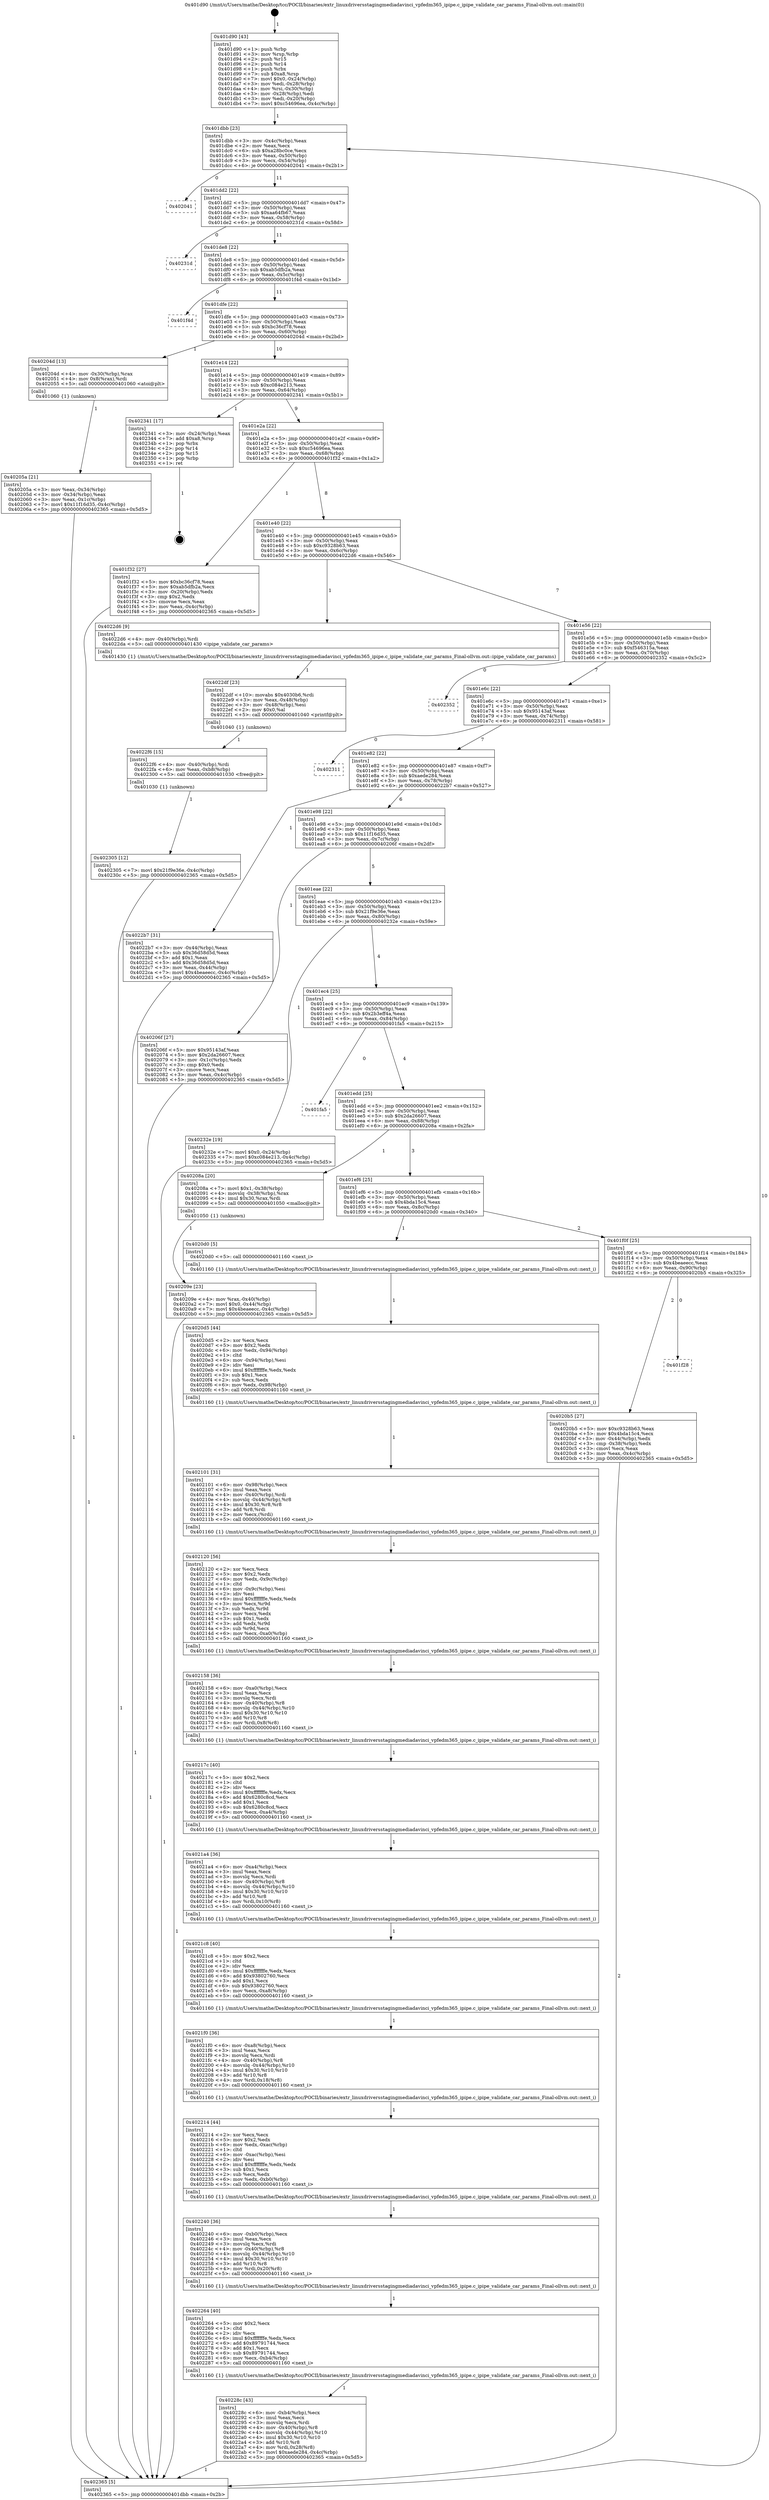 digraph "0x401d90" {
  label = "0x401d90 (/mnt/c/Users/mathe/Desktop/tcc/POCII/binaries/extr_linuxdriversstagingmediadavinci_vpfedm365_ipipe.c_ipipe_validate_car_params_Final-ollvm.out::main(0))"
  labelloc = "t"
  node[shape=record]

  Entry [label="",width=0.3,height=0.3,shape=circle,fillcolor=black,style=filled]
  "0x401dbb" [label="{
     0x401dbb [23]\l
     | [instrs]\l
     &nbsp;&nbsp;0x401dbb \<+3\>: mov -0x4c(%rbp),%eax\l
     &nbsp;&nbsp;0x401dbe \<+2\>: mov %eax,%ecx\l
     &nbsp;&nbsp;0x401dc0 \<+6\>: sub $0xa28bc0ce,%ecx\l
     &nbsp;&nbsp;0x401dc6 \<+3\>: mov %eax,-0x50(%rbp)\l
     &nbsp;&nbsp;0x401dc9 \<+3\>: mov %ecx,-0x54(%rbp)\l
     &nbsp;&nbsp;0x401dcc \<+6\>: je 0000000000402041 \<main+0x2b1\>\l
  }"]
  "0x402041" [label="{
     0x402041\l
  }", style=dashed]
  "0x401dd2" [label="{
     0x401dd2 [22]\l
     | [instrs]\l
     &nbsp;&nbsp;0x401dd2 \<+5\>: jmp 0000000000401dd7 \<main+0x47\>\l
     &nbsp;&nbsp;0x401dd7 \<+3\>: mov -0x50(%rbp),%eax\l
     &nbsp;&nbsp;0x401dda \<+5\>: sub $0xaa64fb67,%eax\l
     &nbsp;&nbsp;0x401ddf \<+3\>: mov %eax,-0x58(%rbp)\l
     &nbsp;&nbsp;0x401de2 \<+6\>: je 000000000040231d \<main+0x58d\>\l
  }"]
  Exit [label="",width=0.3,height=0.3,shape=circle,fillcolor=black,style=filled,peripheries=2]
  "0x40231d" [label="{
     0x40231d\l
  }", style=dashed]
  "0x401de8" [label="{
     0x401de8 [22]\l
     | [instrs]\l
     &nbsp;&nbsp;0x401de8 \<+5\>: jmp 0000000000401ded \<main+0x5d\>\l
     &nbsp;&nbsp;0x401ded \<+3\>: mov -0x50(%rbp),%eax\l
     &nbsp;&nbsp;0x401df0 \<+5\>: sub $0xab5dfb2a,%eax\l
     &nbsp;&nbsp;0x401df5 \<+3\>: mov %eax,-0x5c(%rbp)\l
     &nbsp;&nbsp;0x401df8 \<+6\>: je 0000000000401f4d \<main+0x1bd\>\l
  }"]
  "0x402305" [label="{
     0x402305 [12]\l
     | [instrs]\l
     &nbsp;&nbsp;0x402305 \<+7\>: movl $0x21f9e36e,-0x4c(%rbp)\l
     &nbsp;&nbsp;0x40230c \<+5\>: jmp 0000000000402365 \<main+0x5d5\>\l
  }"]
  "0x401f4d" [label="{
     0x401f4d\l
  }", style=dashed]
  "0x401dfe" [label="{
     0x401dfe [22]\l
     | [instrs]\l
     &nbsp;&nbsp;0x401dfe \<+5\>: jmp 0000000000401e03 \<main+0x73\>\l
     &nbsp;&nbsp;0x401e03 \<+3\>: mov -0x50(%rbp),%eax\l
     &nbsp;&nbsp;0x401e06 \<+5\>: sub $0xbc36cf78,%eax\l
     &nbsp;&nbsp;0x401e0b \<+3\>: mov %eax,-0x60(%rbp)\l
     &nbsp;&nbsp;0x401e0e \<+6\>: je 000000000040204d \<main+0x2bd\>\l
  }"]
  "0x4022f6" [label="{
     0x4022f6 [15]\l
     | [instrs]\l
     &nbsp;&nbsp;0x4022f6 \<+4\>: mov -0x40(%rbp),%rdi\l
     &nbsp;&nbsp;0x4022fa \<+6\>: mov %eax,-0xb8(%rbp)\l
     &nbsp;&nbsp;0x402300 \<+5\>: call 0000000000401030 \<free@plt\>\l
     | [calls]\l
     &nbsp;&nbsp;0x401030 \{1\} (unknown)\l
  }"]
  "0x40204d" [label="{
     0x40204d [13]\l
     | [instrs]\l
     &nbsp;&nbsp;0x40204d \<+4\>: mov -0x30(%rbp),%rax\l
     &nbsp;&nbsp;0x402051 \<+4\>: mov 0x8(%rax),%rdi\l
     &nbsp;&nbsp;0x402055 \<+5\>: call 0000000000401060 \<atoi@plt\>\l
     | [calls]\l
     &nbsp;&nbsp;0x401060 \{1\} (unknown)\l
  }"]
  "0x401e14" [label="{
     0x401e14 [22]\l
     | [instrs]\l
     &nbsp;&nbsp;0x401e14 \<+5\>: jmp 0000000000401e19 \<main+0x89\>\l
     &nbsp;&nbsp;0x401e19 \<+3\>: mov -0x50(%rbp),%eax\l
     &nbsp;&nbsp;0x401e1c \<+5\>: sub $0xc084e213,%eax\l
     &nbsp;&nbsp;0x401e21 \<+3\>: mov %eax,-0x64(%rbp)\l
     &nbsp;&nbsp;0x401e24 \<+6\>: je 0000000000402341 \<main+0x5b1\>\l
  }"]
  "0x4022df" [label="{
     0x4022df [23]\l
     | [instrs]\l
     &nbsp;&nbsp;0x4022df \<+10\>: movabs $0x4030b6,%rdi\l
     &nbsp;&nbsp;0x4022e9 \<+3\>: mov %eax,-0x48(%rbp)\l
     &nbsp;&nbsp;0x4022ec \<+3\>: mov -0x48(%rbp),%esi\l
     &nbsp;&nbsp;0x4022ef \<+2\>: mov $0x0,%al\l
     &nbsp;&nbsp;0x4022f1 \<+5\>: call 0000000000401040 \<printf@plt\>\l
     | [calls]\l
     &nbsp;&nbsp;0x401040 \{1\} (unknown)\l
  }"]
  "0x402341" [label="{
     0x402341 [17]\l
     | [instrs]\l
     &nbsp;&nbsp;0x402341 \<+3\>: mov -0x24(%rbp),%eax\l
     &nbsp;&nbsp;0x402344 \<+7\>: add $0xa8,%rsp\l
     &nbsp;&nbsp;0x40234b \<+1\>: pop %rbx\l
     &nbsp;&nbsp;0x40234c \<+2\>: pop %r14\l
     &nbsp;&nbsp;0x40234e \<+2\>: pop %r15\l
     &nbsp;&nbsp;0x402350 \<+1\>: pop %rbp\l
     &nbsp;&nbsp;0x402351 \<+1\>: ret\l
  }"]
  "0x401e2a" [label="{
     0x401e2a [22]\l
     | [instrs]\l
     &nbsp;&nbsp;0x401e2a \<+5\>: jmp 0000000000401e2f \<main+0x9f\>\l
     &nbsp;&nbsp;0x401e2f \<+3\>: mov -0x50(%rbp),%eax\l
     &nbsp;&nbsp;0x401e32 \<+5\>: sub $0xc54696ea,%eax\l
     &nbsp;&nbsp;0x401e37 \<+3\>: mov %eax,-0x68(%rbp)\l
     &nbsp;&nbsp;0x401e3a \<+6\>: je 0000000000401f32 \<main+0x1a2\>\l
  }"]
  "0x40228c" [label="{
     0x40228c [43]\l
     | [instrs]\l
     &nbsp;&nbsp;0x40228c \<+6\>: mov -0xb4(%rbp),%ecx\l
     &nbsp;&nbsp;0x402292 \<+3\>: imul %eax,%ecx\l
     &nbsp;&nbsp;0x402295 \<+3\>: movslq %ecx,%rdi\l
     &nbsp;&nbsp;0x402298 \<+4\>: mov -0x40(%rbp),%r8\l
     &nbsp;&nbsp;0x40229c \<+4\>: movslq -0x44(%rbp),%r10\l
     &nbsp;&nbsp;0x4022a0 \<+4\>: imul $0x30,%r10,%r10\l
     &nbsp;&nbsp;0x4022a4 \<+3\>: add %r10,%r8\l
     &nbsp;&nbsp;0x4022a7 \<+4\>: mov %rdi,0x28(%r8)\l
     &nbsp;&nbsp;0x4022ab \<+7\>: movl $0xaede284,-0x4c(%rbp)\l
     &nbsp;&nbsp;0x4022b2 \<+5\>: jmp 0000000000402365 \<main+0x5d5\>\l
  }"]
  "0x401f32" [label="{
     0x401f32 [27]\l
     | [instrs]\l
     &nbsp;&nbsp;0x401f32 \<+5\>: mov $0xbc36cf78,%eax\l
     &nbsp;&nbsp;0x401f37 \<+5\>: mov $0xab5dfb2a,%ecx\l
     &nbsp;&nbsp;0x401f3c \<+3\>: mov -0x20(%rbp),%edx\l
     &nbsp;&nbsp;0x401f3f \<+3\>: cmp $0x2,%edx\l
     &nbsp;&nbsp;0x401f42 \<+3\>: cmovne %ecx,%eax\l
     &nbsp;&nbsp;0x401f45 \<+3\>: mov %eax,-0x4c(%rbp)\l
     &nbsp;&nbsp;0x401f48 \<+5\>: jmp 0000000000402365 \<main+0x5d5\>\l
  }"]
  "0x401e40" [label="{
     0x401e40 [22]\l
     | [instrs]\l
     &nbsp;&nbsp;0x401e40 \<+5\>: jmp 0000000000401e45 \<main+0xb5\>\l
     &nbsp;&nbsp;0x401e45 \<+3\>: mov -0x50(%rbp),%eax\l
     &nbsp;&nbsp;0x401e48 \<+5\>: sub $0xc9328b63,%eax\l
     &nbsp;&nbsp;0x401e4d \<+3\>: mov %eax,-0x6c(%rbp)\l
     &nbsp;&nbsp;0x401e50 \<+6\>: je 00000000004022d6 \<main+0x546\>\l
  }"]
  "0x402365" [label="{
     0x402365 [5]\l
     | [instrs]\l
     &nbsp;&nbsp;0x402365 \<+5\>: jmp 0000000000401dbb \<main+0x2b\>\l
  }"]
  "0x401d90" [label="{
     0x401d90 [43]\l
     | [instrs]\l
     &nbsp;&nbsp;0x401d90 \<+1\>: push %rbp\l
     &nbsp;&nbsp;0x401d91 \<+3\>: mov %rsp,%rbp\l
     &nbsp;&nbsp;0x401d94 \<+2\>: push %r15\l
     &nbsp;&nbsp;0x401d96 \<+2\>: push %r14\l
     &nbsp;&nbsp;0x401d98 \<+1\>: push %rbx\l
     &nbsp;&nbsp;0x401d99 \<+7\>: sub $0xa8,%rsp\l
     &nbsp;&nbsp;0x401da0 \<+7\>: movl $0x0,-0x24(%rbp)\l
     &nbsp;&nbsp;0x401da7 \<+3\>: mov %edi,-0x28(%rbp)\l
     &nbsp;&nbsp;0x401daa \<+4\>: mov %rsi,-0x30(%rbp)\l
     &nbsp;&nbsp;0x401dae \<+3\>: mov -0x28(%rbp),%edi\l
     &nbsp;&nbsp;0x401db1 \<+3\>: mov %edi,-0x20(%rbp)\l
     &nbsp;&nbsp;0x401db4 \<+7\>: movl $0xc54696ea,-0x4c(%rbp)\l
  }"]
  "0x40205a" [label="{
     0x40205a [21]\l
     | [instrs]\l
     &nbsp;&nbsp;0x40205a \<+3\>: mov %eax,-0x34(%rbp)\l
     &nbsp;&nbsp;0x40205d \<+3\>: mov -0x34(%rbp),%eax\l
     &nbsp;&nbsp;0x402060 \<+3\>: mov %eax,-0x1c(%rbp)\l
     &nbsp;&nbsp;0x402063 \<+7\>: movl $0x11f16d35,-0x4c(%rbp)\l
     &nbsp;&nbsp;0x40206a \<+5\>: jmp 0000000000402365 \<main+0x5d5\>\l
  }"]
  "0x402264" [label="{
     0x402264 [40]\l
     | [instrs]\l
     &nbsp;&nbsp;0x402264 \<+5\>: mov $0x2,%ecx\l
     &nbsp;&nbsp;0x402269 \<+1\>: cltd\l
     &nbsp;&nbsp;0x40226a \<+2\>: idiv %ecx\l
     &nbsp;&nbsp;0x40226c \<+6\>: imul $0xfffffffe,%edx,%ecx\l
     &nbsp;&nbsp;0x402272 \<+6\>: add $0x89791744,%ecx\l
     &nbsp;&nbsp;0x402278 \<+3\>: add $0x1,%ecx\l
     &nbsp;&nbsp;0x40227b \<+6\>: sub $0x89791744,%ecx\l
     &nbsp;&nbsp;0x402281 \<+6\>: mov %ecx,-0xb4(%rbp)\l
     &nbsp;&nbsp;0x402287 \<+5\>: call 0000000000401160 \<next_i\>\l
     | [calls]\l
     &nbsp;&nbsp;0x401160 \{1\} (/mnt/c/Users/mathe/Desktop/tcc/POCII/binaries/extr_linuxdriversstagingmediadavinci_vpfedm365_ipipe.c_ipipe_validate_car_params_Final-ollvm.out::next_i)\l
  }"]
  "0x4022d6" [label="{
     0x4022d6 [9]\l
     | [instrs]\l
     &nbsp;&nbsp;0x4022d6 \<+4\>: mov -0x40(%rbp),%rdi\l
     &nbsp;&nbsp;0x4022da \<+5\>: call 0000000000401430 \<ipipe_validate_car_params\>\l
     | [calls]\l
     &nbsp;&nbsp;0x401430 \{1\} (/mnt/c/Users/mathe/Desktop/tcc/POCII/binaries/extr_linuxdriversstagingmediadavinci_vpfedm365_ipipe.c_ipipe_validate_car_params_Final-ollvm.out::ipipe_validate_car_params)\l
  }"]
  "0x401e56" [label="{
     0x401e56 [22]\l
     | [instrs]\l
     &nbsp;&nbsp;0x401e56 \<+5\>: jmp 0000000000401e5b \<main+0xcb\>\l
     &nbsp;&nbsp;0x401e5b \<+3\>: mov -0x50(%rbp),%eax\l
     &nbsp;&nbsp;0x401e5e \<+5\>: sub $0xf546315a,%eax\l
     &nbsp;&nbsp;0x401e63 \<+3\>: mov %eax,-0x70(%rbp)\l
     &nbsp;&nbsp;0x401e66 \<+6\>: je 0000000000402352 \<main+0x5c2\>\l
  }"]
  "0x402240" [label="{
     0x402240 [36]\l
     | [instrs]\l
     &nbsp;&nbsp;0x402240 \<+6\>: mov -0xb0(%rbp),%ecx\l
     &nbsp;&nbsp;0x402246 \<+3\>: imul %eax,%ecx\l
     &nbsp;&nbsp;0x402249 \<+3\>: movslq %ecx,%rdi\l
     &nbsp;&nbsp;0x40224c \<+4\>: mov -0x40(%rbp),%r8\l
     &nbsp;&nbsp;0x402250 \<+4\>: movslq -0x44(%rbp),%r10\l
     &nbsp;&nbsp;0x402254 \<+4\>: imul $0x30,%r10,%r10\l
     &nbsp;&nbsp;0x402258 \<+3\>: add %r10,%r8\l
     &nbsp;&nbsp;0x40225b \<+4\>: mov %rdi,0x20(%r8)\l
     &nbsp;&nbsp;0x40225f \<+5\>: call 0000000000401160 \<next_i\>\l
     | [calls]\l
     &nbsp;&nbsp;0x401160 \{1\} (/mnt/c/Users/mathe/Desktop/tcc/POCII/binaries/extr_linuxdriversstagingmediadavinci_vpfedm365_ipipe.c_ipipe_validate_car_params_Final-ollvm.out::next_i)\l
  }"]
  "0x402352" [label="{
     0x402352\l
  }", style=dashed]
  "0x401e6c" [label="{
     0x401e6c [22]\l
     | [instrs]\l
     &nbsp;&nbsp;0x401e6c \<+5\>: jmp 0000000000401e71 \<main+0xe1\>\l
     &nbsp;&nbsp;0x401e71 \<+3\>: mov -0x50(%rbp),%eax\l
     &nbsp;&nbsp;0x401e74 \<+5\>: sub $0x95143af,%eax\l
     &nbsp;&nbsp;0x401e79 \<+3\>: mov %eax,-0x74(%rbp)\l
     &nbsp;&nbsp;0x401e7c \<+6\>: je 0000000000402311 \<main+0x581\>\l
  }"]
  "0x402214" [label="{
     0x402214 [44]\l
     | [instrs]\l
     &nbsp;&nbsp;0x402214 \<+2\>: xor %ecx,%ecx\l
     &nbsp;&nbsp;0x402216 \<+5\>: mov $0x2,%edx\l
     &nbsp;&nbsp;0x40221b \<+6\>: mov %edx,-0xac(%rbp)\l
     &nbsp;&nbsp;0x402221 \<+1\>: cltd\l
     &nbsp;&nbsp;0x402222 \<+6\>: mov -0xac(%rbp),%esi\l
     &nbsp;&nbsp;0x402228 \<+2\>: idiv %esi\l
     &nbsp;&nbsp;0x40222a \<+6\>: imul $0xfffffffe,%edx,%edx\l
     &nbsp;&nbsp;0x402230 \<+3\>: sub $0x1,%ecx\l
     &nbsp;&nbsp;0x402233 \<+2\>: sub %ecx,%edx\l
     &nbsp;&nbsp;0x402235 \<+6\>: mov %edx,-0xb0(%rbp)\l
     &nbsp;&nbsp;0x40223b \<+5\>: call 0000000000401160 \<next_i\>\l
     | [calls]\l
     &nbsp;&nbsp;0x401160 \{1\} (/mnt/c/Users/mathe/Desktop/tcc/POCII/binaries/extr_linuxdriversstagingmediadavinci_vpfedm365_ipipe.c_ipipe_validate_car_params_Final-ollvm.out::next_i)\l
  }"]
  "0x402311" [label="{
     0x402311\l
  }", style=dashed]
  "0x401e82" [label="{
     0x401e82 [22]\l
     | [instrs]\l
     &nbsp;&nbsp;0x401e82 \<+5\>: jmp 0000000000401e87 \<main+0xf7\>\l
     &nbsp;&nbsp;0x401e87 \<+3\>: mov -0x50(%rbp),%eax\l
     &nbsp;&nbsp;0x401e8a \<+5\>: sub $0xaede284,%eax\l
     &nbsp;&nbsp;0x401e8f \<+3\>: mov %eax,-0x78(%rbp)\l
     &nbsp;&nbsp;0x401e92 \<+6\>: je 00000000004022b7 \<main+0x527\>\l
  }"]
  "0x4021f0" [label="{
     0x4021f0 [36]\l
     | [instrs]\l
     &nbsp;&nbsp;0x4021f0 \<+6\>: mov -0xa8(%rbp),%ecx\l
     &nbsp;&nbsp;0x4021f6 \<+3\>: imul %eax,%ecx\l
     &nbsp;&nbsp;0x4021f9 \<+3\>: movslq %ecx,%rdi\l
     &nbsp;&nbsp;0x4021fc \<+4\>: mov -0x40(%rbp),%r8\l
     &nbsp;&nbsp;0x402200 \<+4\>: movslq -0x44(%rbp),%r10\l
     &nbsp;&nbsp;0x402204 \<+4\>: imul $0x30,%r10,%r10\l
     &nbsp;&nbsp;0x402208 \<+3\>: add %r10,%r8\l
     &nbsp;&nbsp;0x40220b \<+4\>: mov %rdi,0x18(%r8)\l
     &nbsp;&nbsp;0x40220f \<+5\>: call 0000000000401160 \<next_i\>\l
     | [calls]\l
     &nbsp;&nbsp;0x401160 \{1\} (/mnt/c/Users/mathe/Desktop/tcc/POCII/binaries/extr_linuxdriversstagingmediadavinci_vpfedm365_ipipe.c_ipipe_validate_car_params_Final-ollvm.out::next_i)\l
  }"]
  "0x4022b7" [label="{
     0x4022b7 [31]\l
     | [instrs]\l
     &nbsp;&nbsp;0x4022b7 \<+3\>: mov -0x44(%rbp),%eax\l
     &nbsp;&nbsp;0x4022ba \<+5\>: sub $0x36d58d5d,%eax\l
     &nbsp;&nbsp;0x4022bf \<+3\>: add $0x1,%eax\l
     &nbsp;&nbsp;0x4022c2 \<+5\>: add $0x36d58d5d,%eax\l
     &nbsp;&nbsp;0x4022c7 \<+3\>: mov %eax,-0x44(%rbp)\l
     &nbsp;&nbsp;0x4022ca \<+7\>: movl $0x4beaeecc,-0x4c(%rbp)\l
     &nbsp;&nbsp;0x4022d1 \<+5\>: jmp 0000000000402365 \<main+0x5d5\>\l
  }"]
  "0x401e98" [label="{
     0x401e98 [22]\l
     | [instrs]\l
     &nbsp;&nbsp;0x401e98 \<+5\>: jmp 0000000000401e9d \<main+0x10d\>\l
     &nbsp;&nbsp;0x401e9d \<+3\>: mov -0x50(%rbp),%eax\l
     &nbsp;&nbsp;0x401ea0 \<+5\>: sub $0x11f16d35,%eax\l
     &nbsp;&nbsp;0x401ea5 \<+3\>: mov %eax,-0x7c(%rbp)\l
     &nbsp;&nbsp;0x401ea8 \<+6\>: je 000000000040206f \<main+0x2df\>\l
  }"]
  "0x4021c8" [label="{
     0x4021c8 [40]\l
     | [instrs]\l
     &nbsp;&nbsp;0x4021c8 \<+5\>: mov $0x2,%ecx\l
     &nbsp;&nbsp;0x4021cd \<+1\>: cltd\l
     &nbsp;&nbsp;0x4021ce \<+2\>: idiv %ecx\l
     &nbsp;&nbsp;0x4021d0 \<+6\>: imul $0xfffffffe,%edx,%ecx\l
     &nbsp;&nbsp;0x4021d6 \<+6\>: add $0x93802760,%ecx\l
     &nbsp;&nbsp;0x4021dc \<+3\>: add $0x1,%ecx\l
     &nbsp;&nbsp;0x4021df \<+6\>: sub $0x93802760,%ecx\l
     &nbsp;&nbsp;0x4021e5 \<+6\>: mov %ecx,-0xa8(%rbp)\l
     &nbsp;&nbsp;0x4021eb \<+5\>: call 0000000000401160 \<next_i\>\l
     | [calls]\l
     &nbsp;&nbsp;0x401160 \{1\} (/mnt/c/Users/mathe/Desktop/tcc/POCII/binaries/extr_linuxdriversstagingmediadavinci_vpfedm365_ipipe.c_ipipe_validate_car_params_Final-ollvm.out::next_i)\l
  }"]
  "0x40206f" [label="{
     0x40206f [27]\l
     | [instrs]\l
     &nbsp;&nbsp;0x40206f \<+5\>: mov $0x95143af,%eax\l
     &nbsp;&nbsp;0x402074 \<+5\>: mov $0x2da26607,%ecx\l
     &nbsp;&nbsp;0x402079 \<+3\>: mov -0x1c(%rbp),%edx\l
     &nbsp;&nbsp;0x40207c \<+3\>: cmp $0x0,%edx\l
     &nbsp;&nbsp;0x40207f \<+3\>: cmove %ecx,%eax\l
     &nbsp;&nbsp;0x402082 \<+3\>: mov %eax,-0x4c(%rbp)\l
     &nbsp;&nbsp;0x402085 \<+5\>: jmp 0000000000402365 \<main+0x5d5\>\l
  }"]
  "0x401eae" [label="{
     0x401eae [22]\l
     | [instrs]\l
     &nbsp;&nbsp;0x401eae \<+5\>: jmp 0000000000401eb3 \<main+0x123\>\l
     &nbsp;&nbsp;0x401eb3 \<+3\>: mov -0x50(%rbp),%eax\l
     &nbsp;&nbsp;0x401eb6 \<+5\>: sub $0x21f9e36e,%eax\l
     &nbsp;&nbsp;0x401ebb \<+3\>: mov %eax,-0x80(%rbp)\l
     &nbsp;&nbsp;0x401ebe \<+6\>: je 000000000040232e \<main+0x59e\>\l
  }"]
  "0x4021a4" [label="{
     0x4021a4 [36]\l
     | [instrs]\l
     &nbsp;&nbsp;0x4021a4 \<+6\>: mov -0xa4(%rbp),%ecx\l
     &nbsp;&nbsp;0x4021aa \<+3\>: imul %eax,%ecx\l
     &nbsp;&nbsp;0x4021ad \<+3\>: movslq %ecx,%rdi\l
     &nbsp;&nbsp;0x4021b0 \<+4\>: mov -0x40(%rbp),%r8\l
     &nbsp;&nbsp;0x4021b4 \<+4\>: movslq -0x44(%rbp),%r10\l
     &nbsp;&nbsp;0x4021b8 \<+4\>: imul $0x30,%r10,%r10\l
     &nbsp;&nbsp;0x4021bc \<+3\>: add %r10,%r8\l
     &nbsp;&nbsp;0x4021bf \<+4\>: mov %rdi,0x10(%r8)\l
     &nbsp;&nbsp;0x4021c3 \<+5\>: call 0000000000401160 \<next_i\>\l
     | [calls]\l
     &nbsp;&nbsp;0x401160 \{1\} (/mnt/c/Users/mathe/Desktop/tcc/POCII/binaries/extr_linuxdriversstagingmediadavinci_vpfedm365_ipipe.c_ipipe_validate_car_params_Final-ollvm.out::next_i)\l
  }"]
  "0x40232e" [label="{
     0x40232e [19]\l
     | [instrs]\l
     &nbsp;&nbsp;0x40232e \<+7\>: movl $0x0,-0x24(%rbp)\l
     &nbsp;&nbsp;0x402335 \<+7\>: movl $0xc084e213,-0x4c(%rbp)\l
     &nbsp;&nbsp;0x40233c \<+5\>: jmp 0000000000402365 \<main+0x5d5\>\l
  }"]
  "0x401ec4" [label="{
     0x401ec4 [25]\l
     | [instrs]\l
     &nbsp;&nbsp;0x401ec4 \<+5\>: jmp 0000000000401ec9 \<main+0x139\>\l
     &nbsp;&nbsp;0x401ec9 \<+3\>: mov -0x50(%rbp),%eax\l
     &nbsp;&nbsp;0x401ecc \<+5\>: sub $0x2b3eff4a,%eax\l
     &nbsp;&nbsp;0x401ed1 \<+6\>: mov %eax,-0x84(%rbp)\l
     &nbsp;&nbsp;0x401ed7 \<+6\>: je 0000000000401fa5 \<main+0x215\>\l
  }"]
  "0x40217c" [label="{
     0x40217c [40]\l
     | [instrs]\l
     &nbsp;&nbsp;0x40217c \<+5\>: mov $0x2,%ecx\l
     &nbsp;&nbsp;0x402181 \<+1\>: cltd\l
     &nbsp;&nbsp;0x402182 \<+2\>: idiv %ecx\l
     &nbsp;&nbsp;0x402184 \<+6\>: imul $0xfffffffe,%edx,%ecx\l
     &nbsp;&nbsp;0x40218a \<+6\>: add $0x6280c8cd,%ecx\l
     &nbsp;&nbsp;0x402190 \<+3\>: add $0x1,%ecx\l
     &nbsp;&nbsp;0x402193 \<+6\>: sub $0x6280c8cd,%ecx\l
     &nbsp;&nbsp;0x402199 \<+6\>: mov %ecx,-0xa4(%rbp)\l
     &nbsp;&nbsp;0x40219f \<+5\>: call 0000000000401160 \<next_i\>\l
     | [calls]\l
     &nbsp;&nbsp;0x401160 \{1\} (/mnt/c/Users/mathe/Desktop/tcc/POCII/binaries/extr_linuxdriversstagingmediadavinci_vpfedm365_ipipe.c_ipipe_validate_car_params_Final-ollvm.out::next_i)\l
  }"]
  "0x401fa5" [label="{
     0x401fa5\l
  }", style=dashed]
  "0x401edd" [label="{
     0x401edd [25]\l
     | [instrs]\l
     &nbsp;&nbsp;0x401edd \<+5\>: jmp 0000000000401ee2 \<main+0x152\>\l
     &nbsp;&nbsp;0x401ee2 \<+3\>: mov -0x50(%rbp),%eax\l
     &nbsp;&nbsp;0x401ee5 \<+5\>: sub $0x2da26607,%eax\l
     &nbsp;&nbsp;0x401eea \<+6\>: mov %eax,-0x88(%rbp)\l
     &nbsp;&nbsp;0x401ef0 \<+6\>: je 000000000040208a \<main+0x2fa\>\l
  }"]
  "0x402158" [label="{
     0x402158 [36]\l
     | [instrs]\l
     &nbsp;&nbsp;0x402158 \<+6\>: mov -0xa0(%rbp),%ecx\l
     &nbsp;&nbsp;0x40215e \<+3\>: imul %eax,%ecx\l
     &nbsp;&nbsp;0x402161 \<+3\>: movslq %ecx,%rdi\l
     &nbsp;&nbsp;0x402164 \<+4\>: mov -0x40(%rbp),%r8\l
     &nbsp;&nbsp;0x402168 \<+4\>: movslq -0x44(%rbp),%r10\l
     &nbsp;&nbsp;0x40216c \<+4\>: imul $0x30,%r10,%r10\l
     &nbsp;&nbsp;0x402170 \<+3\>: add %r10,%r8\l
     &nbsp;&nbsp;0x402173 \<+4\>: mov %rdi,0x8(%r8)\l
     &nbsp;&nbsp;0x402177 \<+5\>: call 0000000000401160 \<next_i\>\l
     | [calls]\l
     &nbsp;&nbsp;0x401160 \{1\} (/mnt/c/Users/mathe/Desktop/tcc/POCII/binaries/extr_linuxdriversstagingmediadavinci_vpfedm365_ipipe.c_ipipe_validate_car_params_Final-ollvm.out::next_i)\l
  }"]
  "0x40208a" [label="{
     0x40208a [20]\l
     | [instrs]\l
     &nbsp;&nbsp;0x40208a \<+7\>: movl $0x1,-0x38(%rbp)\l
     &nbsp;&nbsp;0x402091 \<+4\>: movslq -0x38(%rbp),%rax\l
     &nbsp;&nbsp;0x402095 \<+4\>: imul $0x30,%rax,%rdi\l
     &nbsp;&nbsp;0x402099 \<+5\>: call 0000000000401050 \<malloc@plt\>\l
     | [calls]\l
     &nbsp;&nbsp;0x401050 \{1\} (unknown)\l
  }"]
  "0x401ef6" [label="{
     0x401ef6 [25]\l
     | [instrs]\l
     &nbsp;&nbsp;0x401ef6 \<+5\>: jmp 0000000000401efb \<main+0x16b\>\l
     &nbsp;&nbsp;0x401efb \<+3\>: mov -0x50(%rbp),%eax\l
     &nbsp;&nbsp;0x401efe \<+5\>: sub $0x4bda15c4,%eax\l
     &nbsp;&nbsp;0x401f03 \<+6\>: mov %eax,-0x8c(%rbp)\l
     &nbsp;&nbsp;0x401f09 \<+6\>: je 00000000004020d0 \<main+0x340\>\l
  }"]
  "0x40209e" [label="{
     0x40209e [23]\l
     | [instrs]\l
     &nbsp;&nbsp;0x40209e \<+4\>: mov %rax,-0x40(%rbp)\l
     &nbsp;&nbsp;0x4020a2 \<+7\>: movl $0x0,-0x44(%rbp)\l
     &nbsp;&nbsp;0x4020a9 \<+7\>: movl $0x4beaeecc,-0x4c(%rbp)\l
     &nbsp;&nbsp;0x4020b0 \<+5\>: jmp 0000000000402365 \<main+0x5d5\>\l
  }"]
  "0x402120" [label="{
     0x402120 [56]\l
     | [instrs]\l
     &nbsp;&nbsp;0x402120 \<+2\>: xor %ecx,%ecx\l
     &nbsp;&nbsp;0x402122 \<+5\>: mov $0x2,%edx\l
     &nbsp;&nbsp;0x402127 \<+6\>: mov %edx,-0x9c(%rbp)\l
     &nbsp;&nbsp;0x40212d \<+1\>: cltd\l
     &nbsp;&nbsp;0x40212e \<+6\>: mov -0x9c(%rbp),%esi\l
     &nbsp;&nbsp;0x402134 \<+2\>: idiv %esi\l
     &nbsp;&nbsp;0x402136 \<+6\>: imul $0xfffffffe,%edx,%edx\l
     &nbsp;&nbsp;0x40213c \<+3\>: mov %ecx,%r9d\l
     &nbsp;&nbsp;0x40213f \<+3\>: sub %edx,%r9d\l
     &nbsp;&nbsp;0x402142 \<+2\>: mov %ecx,%edx\l
     &nbsp;&nbsp;0x402144 \<+3\>: sub $0x1,%edx\l
     &nbsp;&nbsp;0x402147 \<+3\>: add %edx,%r9d\l
     &nbsp;&nbsp;0x40214a \<+3\>: sub %r9d,%ecx\l
     &nbsp;&nbsp;0x40214d \<+6\>: mov %ecx,-0xa0(%rbp)\l
     &nbsp;&nbsp;0x402153 \<+5\>: call 0000000000401160 \<next_i\>\l
     | [calls]\l
     &nbsp;&nbsp;0x401160 \{1\} (/mnt/c/Users/mathe/Desktop/tcc/POCII/binaries/extr_linuxdriversstagingmediadavinci_vpfedm365_ipipe.c_ipipe_validate_car_params_Final-ollvm.out::next_i)\l
  }"]
  "0x4020d0" [label="{
     0x4020d0 [5]\l
     | [instrs]\l
     &nbsp;&nbsp;0x4020d0 \<+5\>: call 0000000000401160 \<next_i\>\l
     | [calls]\l
     &nbsp;&nbsp;0x401160 \{1\} (/mnt/c/Users/mathe/Desktop/tcc/POCII/binaries/extr_linuxdriversstagingmediadavinci_vpfedm365_ipipe.c_ipipe_validate_car_params_Final-ollvm.out::next_i)\l
  }"]
  "0x401f0f" [label="{
     0x401f0f [25]\l
     | [instrs]\l
     &nbsp;&nbsp;0x401f0f \<+5\>: jmp 0000000000401f14 \<main+0x184\>\l
     &nbsp;&nbsp;0x401f14 \<+3\>: mov -0x50(%rbp),%eax\l
     &nbsp;&nbsp;0x401f17 \<+5\>: sub $0x4beaeecc,%eax\l
     &nbsp;&nbsp;0x401f1c \<+6\>: mov %eax,-0x90(%rbp)\l
     &nbsp;&nbsp;0x401f22 \<+6\>: je 00000000004020b5 \<main+0x325\>\l
  }"]
  "0x402101" [label="{
     0x402101 [31]\l
     | [instrs]\l
     &nbsp;&nbsp;0x402101 \<+6\>: mov -0x98(%rbp),%ecx\l
     &nbsp;&nbsp;0x402107 \<+3\>: imul %eax,%ecx\l
     &nbsp;&nbsp;0x40210a \<+4\>: mov -0x40(%rbp),%rdi\l
     &nbsp;&nbsp;0x40210e \<+4\>: movslq -0x44(%rbp),%r8\l
     &nbsp;&nbsp;0x402112 \<+4\>: imul $0x30,%r8,%r8\l
     &nbsp;&nbsp;0x402116 \<+3\>: add %r8,%rdi\l
     &nbsp;&nbsp;0x402119 \<+2\>: mov %ecx,(%rdi)\l
     &nbsp;&nbsp;0x40211b \<+5\>: call 0000000000401160 \<next_i\>\l
     | [calls]\l
     &nbsp;&nbsp;0x401160 \{1\} (/mnt/c/Users/mathe/Desktop/tcc/POCII/binaries/extr_linuxdriversstagingmediadavinci_vpfedm365_ipipe.c_ipipe_validate_car_params_Final-ollvm.out::next_i)\l
  }"]
  "0x4020b5" [label="{
     0x4020b5 [27]\l
     | [instrs]\l
     &nbsp;&nbsp;0x4020b5 \<+5\>: mov $0xc9328b63,%eax\l
     &nbsp;&nbsp;0x4020ba \<+5\>: mov $0x4bda15c4,%ecx\l
     &nbsp;&nbsp;0x4020bf \<+3\>: mov -0x44(%rbp),%edx\l
     &nbsp;&nbsp;0x4020c2 \<+3\>: cmp -0x38(%rbp),%edx\l
     &nbsp;&nbsp;0x4020c5 \<+3\>: cmovl %ecx,%eax\l
     &nbsp;&nbsp;0x4020c8 \<+3\>: mov %eax,-0x4c(%rbp)\l
     &nbsp;&nbsp;0x4020cb \<+5\>: jmp 0000000000402365 \<main+0x5d5\>\l
  }"]
  "0x401f28" [label="{
     0x401f28\l
  }", style=dashed]
  "0x4020d5" [label="{
     0x4020d5 [44]\l
     | [instrs]\l
     &nbsp;&nbsp;0x4020d5 \<+2\>: xor %ecx,%ecx\l
     &nbsp;&nbsp;0x4020d7 \<+5\>: mov $0x2,%edx\l
     &nbsp;&nbsp;0x4020dc \<+6\>: mov %edx,-0x94(%rbp)\l
     &nbsp;&nbsp;0x4020e2 \<+1\>: cltd\l
     &nbsp;&nbsp;0x4020e3 \<+6\>: mov -0x94(%rbp),%esi\l
     &nbsp;&nbsp;0x4020e9 \<+2\>: idiv %esi\l
     &nbsp;&nbsp;0x4020eb \<+6\>: imul $0xfffffffe,%edx,%edx\l
     &nbsp;&nbsp;0x4020f1 \<+3\>: sub $0x1,%ecx\l
     &nbsp;&nbsp;0x4020f4 \<+2\>: sub %ecx,%edx\l
     &nbsp;&nbsp;0x4020f6 \<+6\>: mov %edx,-0x98(%rbp)\l
     &nbsp;&nbsp;0x4020fc \<+5\>: call 0000000000401160 \<next_i\>\l
     | [calls]\l
     &nbsp;&nbsp;0x401160 \{1\} (/mnt/c/Users/mathe/Desktop/tcc/POCII/binaries/extr_linuxdriversstagingmediadavinci_vpfedm365_ipipe.c_ipipe_validate_car_params_Final-ollvm.out::next_i)\l
  }"]
  Entry -> "0x401d90" [label=" 1"]
  "0x401dbb" -> "0x402041" [label=" 0"]
  "0x401dbb" -> "0x401dd2" [label=" 11"]
  "0x402341" -> Exit [label=" 1"]
  "0x401dd2" -> "0x40231d" [label=" 0"]
  "0x401dd2" -> "0x401de8" [label=" 11"]
  "0x40232e" -> "0x402365" [label=" 1"]
  "0x401de8" -> "0x401f4d" [label=" 0"]
  "0x401de8" -> "0x401dfe" [label=" 11"]
  "0x402305" -> "0x402365" [label=" 1"]
  "0x401dfe" -> "0x40204d" [label=" 1"]
  "0x401dfe" -> "0x401e14" [label=" 10"]
  "0x4022f6" -> "0x402305" [label=" 1"]
  "0x401e14" -> "0x402341" [label=" 1"]
  "0x401e14" -> "0x401e2a" [label=" 9"]
  "0x4022df" -> "0x4022f6" [label=" 1"]
  "0x401e2a" -> "0x401f32" [label=" 1"]
  "0x401e2a" -> "0x401e40" [label=" 8"]
  "0x401f32" -> "0x402365" [label=" 1"]
  "0x401d90" -> "0x401dbb" [label=" 1"]
  "0x402365" -> "0x401dbb" [label=" 10"]
  "0x40204d" -> "0x40205a" [label=" 1"]
  "0x40205a" -> "0x402365" [label=" 1"]
  "0x4022d6" -> "0x4022df" [label=" 1"]
  "0x401e40" -> "0x4022d6" [label=" 1"]
  "0x401e40" -> "0x401e56" [label=" 7"]
  "0x4022b7" -> "0x402365" [label=" 1"]
  "0x401e56" -> "0x402352" [label=" 0"]
  "0x401e56" -> "0x401e6c" [label=" 7"]
  "0x40228c" -> "0x402365" [label=" 1"]
  "0x401e6c" -> "0x402311" [label=" 0"]
  "0x401e6c" -> "0x401e82" [label=" 7"]
  "0x402264" -> "0x40228c" [label=" 1"]
  "0x401e82" -> "0x4022b7" [label=" 1"]
  "0x401e82" -> "0x401e98" [label=" 6"]
  "0x402240" -> "0x402264" [label=" 1"]
  "0x401e98" -> "0x40206f" [label=" 1"]
  "0x401e98" -> "0x401eae" [label=" 5"]
  "0x40206f" -> "0x402365" [label=" 1"]
  "0x402214" -> "0x402240" [label=" 1"]
  "0x401eae" -> "0x40232e" [label=" 1"]
  "0x401eae" -> "0x401ec4" [label=" 4"]
  "0x4021f0" -> "0x402214" [label=" 1"]
  "0x401ec4" -> "0x401fa5" [label=" 0"]
  "0x401ec4" -> "0x401edd" [label=" 4"]
  "0x4021c8" -> "0x4021f0" [label=" 1"]
  "0x401edd" -> "0x40208a" [label=" 1"]
  "0x401edd" -> "0x401ef6" [label=" 3"]
  "0x40208a" -> "0x40209e" [label=" 1"]
  "0x40209e" -> "0x402365" [label=" 1"]
  "0x4021a4" -> "0x4021c8" [label=" 1"]
  "0x401ef6" -> "0x4020d0" [label=" 1"]
  "0x401ef6" -> "0x401f0f" [label=" 2"]
  "0x40217c" -> "0x4021a4" [label=" 1"]
  "0x401f0f" -> "0x4020b5" [label=" 2"]
  "0x401f0f" -> "0x401f28" [label=" 0"]
  "0x4020b5" -> "0x402365" [label=" 2"]
  "0x4020d0" -> "0x4020d5" [label=" 1"]
  "0x4020d5" -> "0x402101" [label=" 1"]
  "0x402101" -> "0x402120" [label=" 1"]
  "0x402120" -> "0x402158" [label=" 1"]
  "0x402158" -> "0x40217c" [label=" 1"]
}
